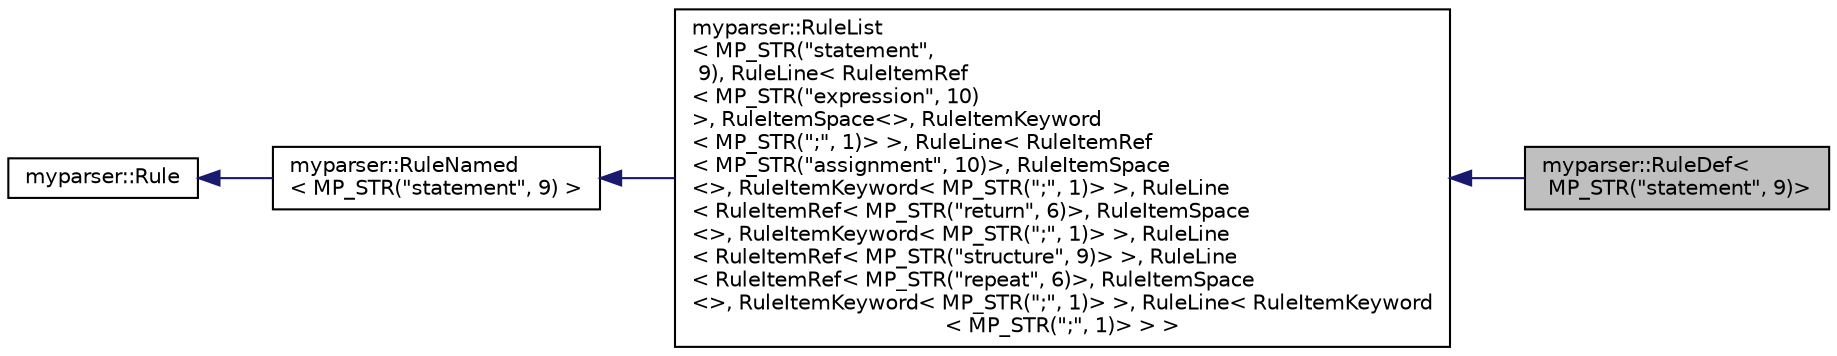 digraph "myparser::RuleDef&lt; MP_STR(&quot;statement&quot;, 9)&gt;"
{
  edge [fontname="Helvetica",fontsize="10",labelfontname="Helvetica",labelfontsize="10"];
  node [fontname="Helvetica",fontsize="10",shape=record];
  rankdir="LR";
  Node1 [label="myparser::RuleDef\<\l MP_STR(\"statement\", 9)\>",height=0.2,width=0.4,color="black", fillcolor="grey75", style="filled" fontcolor="black"];
  Node2 -> Node1 [dir="back",color="midnightblue",fontsize="10",style="solid",fontname="Helvetica"];
  Node2 [label="myparser::RuleList\l\< MP_STR(\"statement\",\l 9), RuleLine\< RuleItemRef\l\< MP_STR(\"expression\", 10)\l\>, RuleItemSpace\<\>, RuleItemKeyword\l\< MP_STR(\";\", 1)\> \>, RuleLine\< RuleItemRef\l\< MP_STR(\"assignment\", 10)\>, RuleItemSpace\l\<\>, RuleItemKeyword\< MP_STR(\";\", 1)\> \>, RuleLine\l\< RuleItemRef\< MP_STR(\"return\", 6)\>, RuleItemSpace\l\<\>, RuleItemKeyword\< MP_STR(\";\", 1)\> \>, RuleLine\l\< RuleItemRef\< MP_STR(\"structure\", 9)\> \>, RuleLine\l\< RuleItemRef\< MP_STR(\"repeat\", 6)\>, RuleItemSpace\l\<\>, RuleItemKeyword\< MP_STR(\";\", 1)\> \>, RuleLine\< RuleItemKeyword\l\< MP_STR(\";\", 1)\> \> \>",height=0.2,width=0.4,color="black", fillcolor="white", style="filled",URL="$classmyparser_1_1RuleList.html"];
  Node3 -> Node2 [dir="back",color="midnightblue",fontsize="10",style="solid",fontname="Helvetica"];
  Node3 [label="myparser::RuleNamed\l\< MP_STR(\"statement\", 9) \>",height=0.2,width=0.4,color="black", fillcolor="white", style="filled",URL="$classmyparser_1_1RuleNamed.html"];
  Node4 -> Node3 [dir="back",color="midnightblue",fontsize="10",style="solid",fontname="Helvetica"];
  Node4 [label="myparser::Rule",height=0.2,width=0.4,color="black", fillcolor="white", style="filled",URL="$classmyparser_1_1Rule.html"];
}
